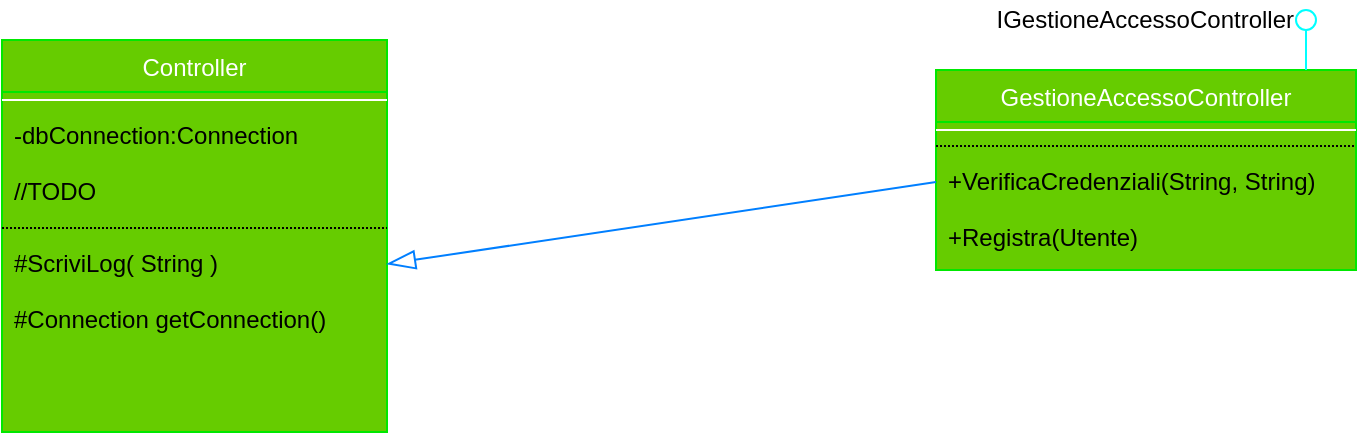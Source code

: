 <mxfile version="14.7.3" type="device" pages="3"><diagram id="iSMBsMay5wjbkawBEaZ3" name="ControllerLogin"><mxGraphModel dx="1248" dy="677" grid="1" gridSize="10" guides="1" tooltips="1" connect="1" arrows="1" fold="1" page="1" pageScale="1" pageWidth="827" pageHeight="1169" math="0" shadow="0"><root><mxCell id="GELP-fdZShFaFYwauIeZ-0"/><mxCell id="GELP-fdZShFaFYwauIeZ-1" parent="GELP-fdZShFaFYwauIeZ-0"/><mxCell id="-6DQs6i2UWzITqkkf_O0-0" value="Controller" style="swimlane;fontStyle=0;align=center;verticalAlign=top;childLayout=stackLayout;horizontal=1;startSize=26;horizontalStack=0;resizeParent=1;resizeLast=0;collapsible=1;marginBottom=0;rounded=0;shadow=0;strokeWidth=1;fontColor=#ffffff;swimlaneFillColor=#66CC00;strokeColor=#00E800;fillColor=#66CC00;" vertex="1" parent="GELP-fdZShFaFYwauIeZ-1"><mxGeometry x="90" y="160" width="192.5" height="196" as="geometry"><mxRectangle x="230" y="140" width="160" height="26" as="alternateBounds"/></mxGeometry></mxCell><mxCell id="-6DQs6i2UWzITqkkf_O0-1" value="" style="line;html=1;strokeWidth=1;align=left;verticalAlign=middle;spacingTop=-1;spacingLeft=3;spacingRight=3;rotatable=0;labelPosition=right;points=[];portConstraint=eastwest;strokeColor=#FFFFFF;" vertex="1" parent="-6DQs6i2UWzITqkkf_O0-0"><mxGeometry y="26" width="192.5" height="8" as="geometry"/></mxCell><mxCell id="-6DQs6i2UWzITqkkf_O0-2" value="-dbConnection:Connection" style="text;align=left;verticalAlign=top;spacingLeft=4;spacingRight=4;overflow=hidden;rotatable=0;points=[[0,0.5],[1,0.5]];portConstraint=eastwest;" vertex="1" parent="-6DQs6i2UWzITqkkf_O0-0"><mxGeometry y="34" width="192.5" height="28" as="geometry"/></mxCell><mxCell id="-6DQs6i2UWzITqkkf_O0-3" value="//TODO" style="text;align=left;verticalAlign=top;spacingLeft=4;spacingRight=4;overflow=hidden;rotatable=0;points=[[0,0.5],[1,0.5]];portConstraint=eastwest;" vertex="1" parent="-6DQs6i2UWzITqkkf_O0-0"><mxGeometry y="62" width="192.5" height="28" as="geometry"/></mxCell><mxCell id="-6DQs6i2UWzITqkkf_O0-4" value="" style="line;html=1;strokeWidth=1;align=left;verticalAlign=middle;spacingTop=-1;spacingLeft=3;spacingRight=3;rotatable=0;labelPosition=right;points=[];portConstraint=eastwest;dashed=1;dashPattern=1 1;" vertex="1" parent="-6DQs6i2UWzITqkkf_O0-0"><mxGeometry y="90" width="192.5" height="8" as="geometry"/></mxCell><mxCell id="-6DQs6i2UWzITqkkf_O0-5" value="#ScriviLog( String )" style="text;align=left;verticalAlign=top;spacingLeft=4;spacingRight=4;overflow=hidden;rotatable=0;points=[[0,0.5],[1,0.5]];portConstraint=eastwest;" vertex="1" parent="-6DQs6i2UWzITqkkf_O0-0"><mxGeometry y="98" width="192.5" height="28" as="geometry"/></mxCell><mxCell id="-6DQs6i2UWzITqkkf_O0-6" value="#Connection getConnection()" style="text;align=left;verticalAlign=top;spacingLeft=4;spacingRight=4;overflow=hidden;rotatable=0;points=[[0,0.5],[1,0.5]];portConstraint=eastwest;" vertex="1" parent="-6DQs6i2UWzITqkkf_O0-0"><mxGeometry y="126" width="192.5" height="28" as="geometry"/></mxCell><mxCell id="-6DQs6i2UWzITqkkf_O0-7" value="GestioneAccessoController" style="swimlane;fontStyle=0;align=center;verticalAlign=top;childLayout=stackLayout;horizontal=1;startSize=26;horizontalStack=0;resizeParent=1;resizeLast=0;collapsible=1;marginBottom=0;rounded=0;shadow=0;strokeWidth=1;fontColor=#ffffff;swimlaneFillColor=#66CC00;strokeColor=#00E800;fillColor=#66CC00;" vertex="1" parent="GELP-fdZShFaFYwauIeZ-1"><mxGeometry x="557" y="175" width="210" height="100" as="geometry"><mxRectangle x="230" y="140" width="160" height="26" as="alternateBounds"/></mxGeometry></mxCell><mxCell id="-6DQs6i2UWzITqkkf_O0-8" value="" style="line;html=1;strokeWidth=1;align=left;verticalAlign=middle;spacingTop=-1;spacingLeft=3;spacingRight=3;rotatable=0;labelPosition=right;points=[];portConstraint=eastwest;strokeColor=#FFFFFF;" vertex="1" parent="-6DQs6i2UWzITqkkf_O0-7"><mxGeometry y="26" width="210" height="8" as="geometry"/></mxCell><mxCell id="-6DQs6i2UWzITqkkf_O0-9" value="" style="line;html=1;strokeWidth=1;align=left;verticalAlign=middle;spacingTop=-1;spacingLeft=3;spacingRight=3;rotatable=0;labelPosition=right;points=[];portConstraint=eastwest;dashed=1;dashPattern=1 1;" vertex="1" parent="-6DQs6i2UWzITqkkf_O0-7"><mxGeometry y="34" width="210" height="8" as="geometry"/></mxCell><mxCell id="-6DQs6i2UWzITqkkf_O0-10" value="+VerificaCredenziali(String, String)" style="text;align=left;verticalAlign=top;spacingLeft=4;spacingRight=4;overflow=hidden;rotatable=0;points=[[0,0.5],[1,0.5]];portConstraint=eastwest;" vertex="1" parent="-6DQs6i2UWzITqkkf_O0-7"><mxGeometry y="42" width="210" height="28" as="geometry"/></mxCell><mxCell id="-6DQs6i2UWzITqkkf_O0-11" value="+Registra(Utente)" style="text;align=left;verticalAlign=top;spacingLeft=4;spacingRight=4;overflow=hidden;rotatable=0;points=[[0,0.5],[1,0.5]];portConstraint=eastwest;" vertex="1" parent="-6DQs6i2UWzITqkkf_O0-7"><mxGeometry y="70" width="210" height="30" as="geometry"/></mxCell><mxCell id="-6DQs6i2UWzITqkkf_O0-12" value="" style="endArrow=none;html=1;strokeColor=#00FFFF;" edge="1" parent="GELP-fdZShFaFYwauIeZ-1" target="-6DQs6i2UWzITqkkf_O0-13"><mxGeometry width="50" height="50" relative="1" as="geometry"><mxPoint x="742" y="175" as="sourcePoint"/><mxPoint x="747" y="145" as="targetPoint"/></mxGeometry></mxCell><mxCell id="-6DQs6i2UWzITqkkf_O0-13" value="" style="ellipse;whiteSpace=wrap;html=1;aspect=fixed;strokeColor=#00FFFF;" vertex="1" parent="GELP-fdZShFaFYwauIeZ-1"><mxGeometry x="737" y="145" width="10" height="10" as="geometry"/></mxCell><mxCell id="-6DQs6i2UWzITqkkf_O0-14" value="IGestioneAccessoController" style="text;html=1;align=right;verticalAlign=middle;resizable=0;points=[];autosize=1;strokeColor=none;" vertex="1" parent="GELP-fdZShFaFYwauIeZ-1"><mxGeometry x="577" y="140" width="160" height="20" as="geometry"/></mxCell><mxCell id="-6DQs6i2UWzITqkkf_O0-15" value="" style="endArrow=blockThin;html=1;endFill=0;jumpSize=6;startSize=12;endSize=12;strokeColor=#007FFF;exitX=0;exitY=0.5;exitDx=0;exitDy=0;entryX=1;entryY=0.5;entryDx=0;entryDy=0;" edge="1" parent="GELP-fdZShFaFYwauIeZ-1" source="-6DQs6i2UWzITqkkf_O0-10" target="-6DQs6i2UWzITqkkf_O0-5"><mxGeometry width="50" height="50" relative="1" as="geometry"><mxPoint x="420" y="470" as="sourcePoint"/><mxPoint x="244.375" y="366" as="targetPoint"/></mxGeometry></mxCell></root></mxGraphModel></diagram><diagram id="yVv5WazXG0fCefWkCFRc" name="Broker"><mxGraphModel dx="1248" dy="677" grid="1" gridSize="10" guides="1" tooltips="1" connect="1" arrows="1" fold="1" page="1" pageScale="1" pageWidth="827" pageHeight="1169" math="0" shadow="0"><root><mxCell id="cT_zm1OCgw1b50ZBrVHQ-0"/><mxCell id="cT_zm1OCgw1b50ZBrVHQ-1" parent="cT_zm1OCgw1b50ZBrVHQ-0"/></root></mxGraphModel></diagram><diagram id="GL3_-5Gi8a7EhkOxfYoe" name="Interfacce"><mxGraphModel dx="1248" dy="625" grid="1" gridSize="10" guides="1" tooltips="1" connect="1" arrows="1" fold="1" page="1" pageScale="1" pageWidth="827" pageHeight="1169" math="0" shadow="0"><root><mxCell id="ZfhYme3P4JYmQQ1XmOYn-0"/><mxCell id="ZfhYme3P4JYmQQ1XmOYn-1" parent="ZfhYme3P4JYmQQ1XmOYn-0"/><mxCell id="ZfhYme3P4JYmQQ1XmOYn-2" value="&lt;&lt;Interface&gt;&gt;&#10;&#10;        IGestioneFarmacia" style="swimlane;fontStyle=0;align=left;verticalAlign=top;childLayout=stackLayout;horizontal=1;startSize=70;horizontalStack=0;resizeParent=1;resizeLast=0;collapsible=1;marginBottom=0;rounded=0;shadow=0;strokeWidth=1;fillColor=#60a917;strokeColor=#2D7600;fontColor=#ffffff;" parent="ZfhYme3P4JYmQQ1XmOYn-1" vertex="1"><mxGeometry x="80" y="130" width="160" height="190" as="geometry"><mxRectangle x="550" y="140" width="160" height="26" as="alternateBounds"/></mxGeometry></mxCell><mxCell id="ZfhYme3P4JYmQQ1XmOYn-3" value="&lt;font color=&quot;#ffffff&quot;&gt;I&lt;/font&gt;" style="text;html=1;align=center;verticalAlign=middle;resizable=0;points=[];autosize=1;strokeColor=none;" parent="ZfhYme3P4JYmQQ1XmOYn-2" vertex="1"><mxGeometry y="70" width="160" height="20" as="geometry"/></mxCell><mxCell id="ZfhYme3P4JYmQQ1XmOYn-4" value="" style="line;html=1;strokeWidth=1;align=left;verticalAlign=middle;spacingTop=-1;spacingLeft=3;spacingRight=3;rotatable=0;labelPosition=right;points=[];portConstraint=eastwest;strokeColor=#00FFFF;dashed=1;" parent="ZfhYme3P4JYmQQ1XmOYn-2" vertex="1"><mxGeometry y="90" width="160" height="8" as="geometry"/></mxCell><mxCell id="ZfhYme3P4JYmQQ1XmOYn-5" value="+isConfermata(): boolean" style="text;align=left;verticalAlign=top;spacingLeft=4;spacingRight=4;overflow=hidden;rotatable=0;points=[[0,0.5],[1,0.5]];portConstraint=eastwest;" parent="ZfhYme3P4JYmQQ1XmOYn-2" vertex="1"><mxGeometry y="98" width="160" height="26" as="geometry"/></mxCell><mxCell id="ZfhYme3P4JYmQQ1XmOYn-6" value="  " style="text;align=left;verticalAlign=top;spacingLeft=4;spacingRight=4;overflow=hidden;rotatable=0;points=[[0,0.5],[1,0.5]];portConstraint=eastwest;" parent="ZfhYme3P4JYmQQ1XmOYn-2" vertex="1"><mxGeometry y="124" width="160" height="26" as="geometry"/></mxCell></root></mxGraphModel></diagram></mxfile>
